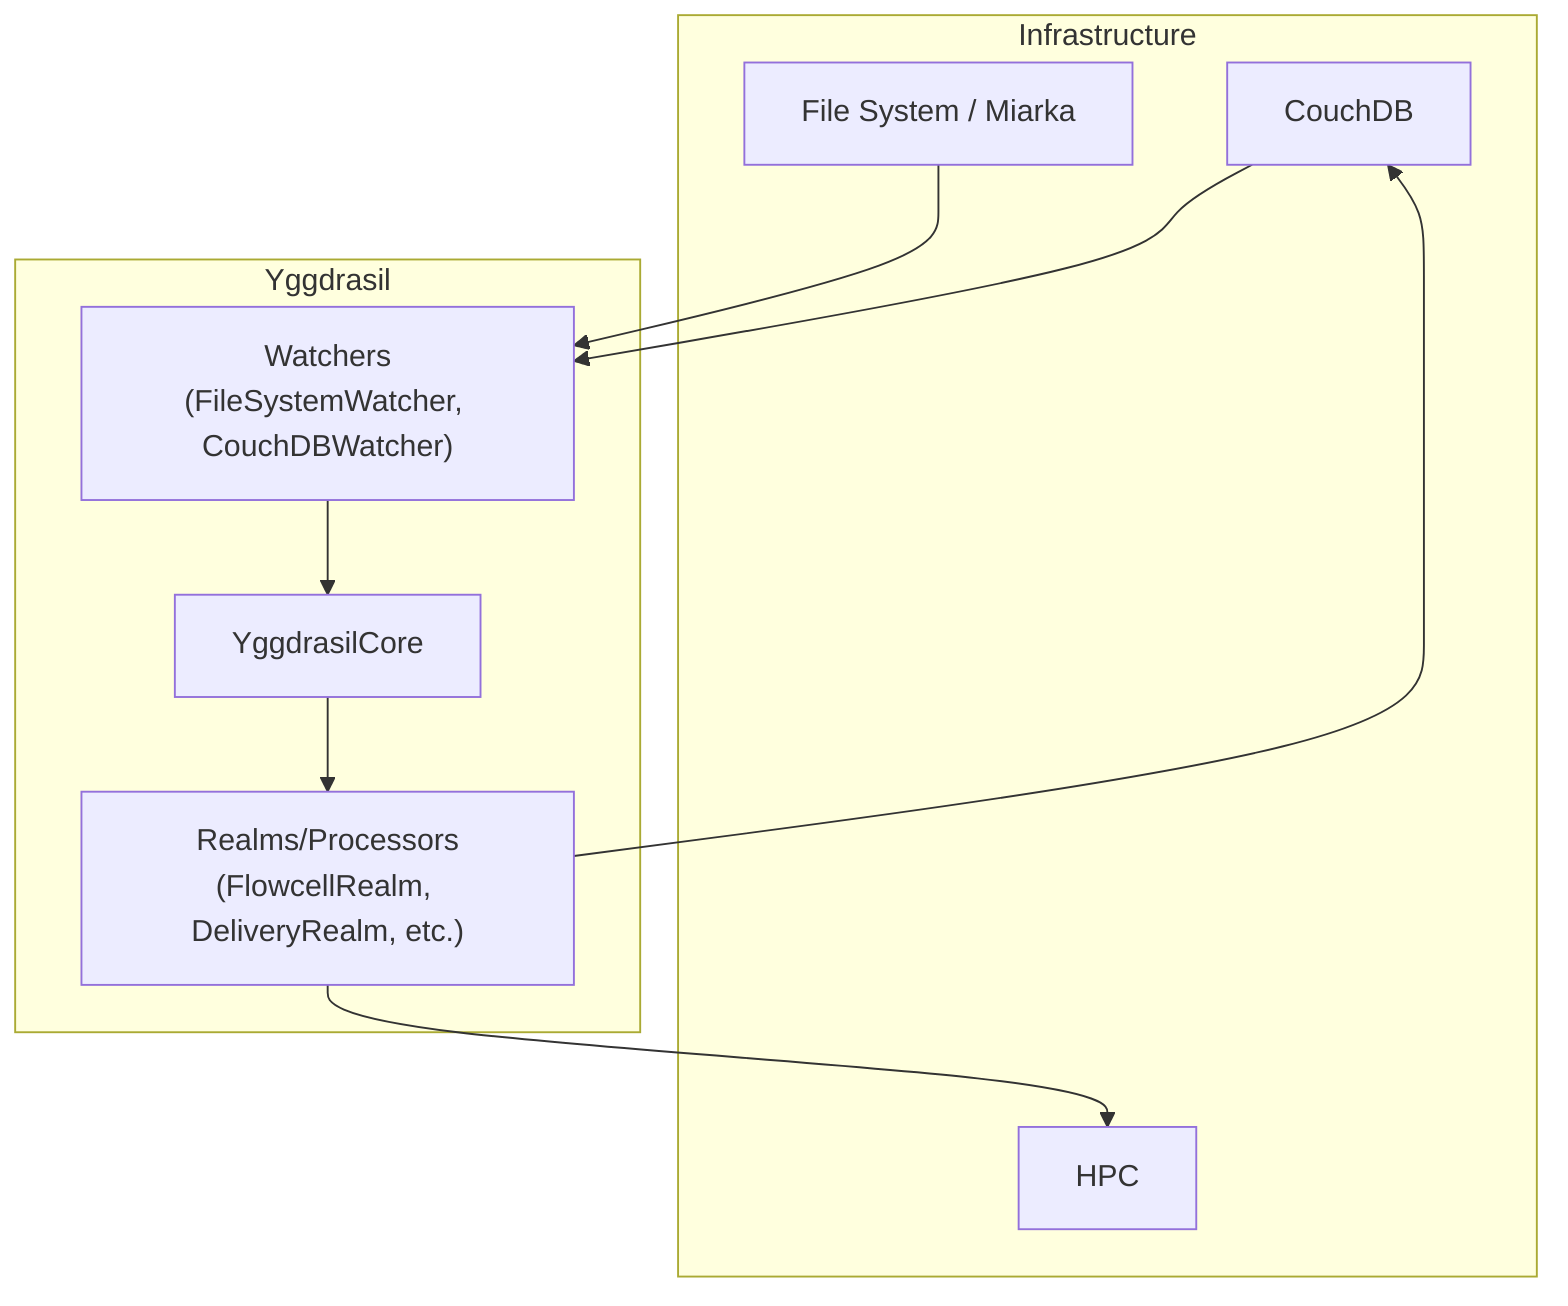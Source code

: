 flowchart TB
    subgraph Infrastructure
      HPC[HPC]
      DB[CouchDB]
      FS[File System / Miarka]
    end

    subgraph Yggdrasil
    W["Watchers<br/>(FileSystemWatcher, CouchDBWatcher)"]
    Y[YggdrasilCore]
    R["Realms/Processors<br/>(FlowcellRealm, DeliveryRealm, etc.)"]
    end

    FS --> W
    DB --> W
    W --> Y
    Y --> R
    R --> HPC
    R --> DB